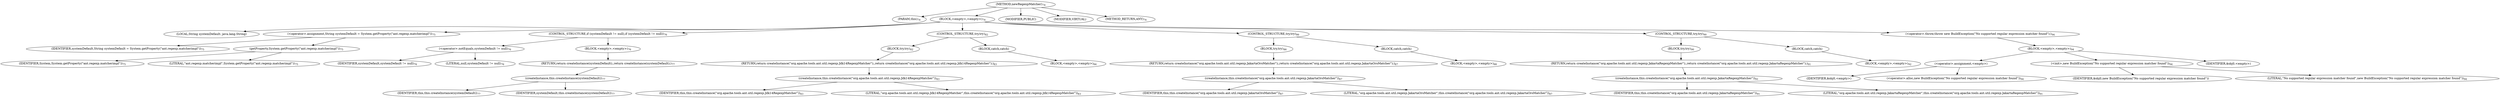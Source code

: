 digraph "newRegexpMatcher" {  
"29" [label = <(METHOD,newRegexpMatcher)<SUB>74</SUB>> ]
"4" [label = <(PARAM,this)<SUB>74</SUB>> ]
"30" [label = <(BLOCK,&lt;empty&gt;,&lt;empty&gt;)<SUB>74</SUB>> ]
"31" [label = <(LOCAL,String systemDefault: java.lang.String)> ]
"32" [label = <(&lt;operator&gt;.assignment,String systemDefault = System.getProperty(&quot;ant.regexp.matcherimpl&quot;))<SUB>75</SUB>> ]
"33" [label = <(IDENTIFIER,systemDefault,String systemDefault = System.getProperty(&quot;ant.regexp.matcherimpl&quot;))<SUB>75</SUB>> ]
"34" [label = <(getProperty,System.getProperty(&quot;ant.regexp.matcherimpl&quot;))<SUB>75</SUB>> ]
"35" [label = <(IDENTIFIER,System,System.getProperty(&quot;ant.regexp.matcherimpl&quot;))<SUB>75</SUB>> ]
"36" [label = <(LITERAL,&quot;ant.regexp.matcherimpl&quot;,System.getProperty(&quot;ant.regexp.matcherimpl&quot;))<SUB>75</SUB>> ]
"37" [label = <(CONTROL_STRUCTURE,if (systemDefault != null),if (systemDefault != null))<SUB>76</SUB>> ]
"38" [label = <(&lt;operator&gt;.notEquals,systemDefault != null)<SUB>76</SUB>> ]
"39" [label = <(IDENTIFIER,systemDefault,systemDefault != null)<SUB>76</SUB>> ]
"40" [label = <(LITERAL,null,systemDefault != null)<SUB>76</SUB>> ]
"41" [label = <(BLOCK,&lt;empty&gt;,&lt;empty&gt;)<SUB>76</SUB>> ]
"42" [label = <(RETURN,return createInstance(systemDefault);,return createInstance(systemDefault);)<SUB>77</SUB>> ]
"43" [label = <(createInstance,this.createInstance(systemDefault))<SUB>77</SUB>> ]
"3" [label = <(IDENTIFIER,this,this.createInstance(systemDefault))<SUB>77</SUB>> ]
"44" [label = <(IDENTIFIER,systemDefault,this.createInstance(systemDefault))<SUB>77</SUB>> ]
"45" [label = <(CONTROL_STRUCTURE,try,try)<SUB>82</SUB>> ]
"46" [label = <(BLOCK,try,try)<SUB>82</SUB>> ]
"47" [label = <(RETURN,return createInstance(&quot;org.apache.tools.ant.util.regexp.Jdk14RegexpMatcher&quot;);,return createInstance(&quot;org.apache.tools.ant.util.regexp.Jdk14RegexpMatcher&quot;);)<SUB>83</SUB>> ]
"48" [label = <(createInstance,this.createInstance(&quot;org.apache.tools.ant.util.regexp.Jdk14RegexpMatcher&quot;))<SUB>83</SUB>> ]
"5" [label = <(IDENTIFIER,this,this.createInstance(&quot;org.apache.tools.ant.util.regexp.Jdk14RegexpMatcher&quot;))<SUB>83</SUB>> ]
"49" [label = <(LITERAL,&quot;org.apache.tools.ant.util.regexp.Jdk14RegexpMatcher&quot;,this.createInstance(&quot;org.apache.tools.ant.util.regexp.Jdk14RegexpMatcher&quot;))<SUB>83</SUB>> ]
"50" [label = <(BLOCK,catch,catch)> ]
"51" [label = <(BLOCK,&lt;empty&gt;,&lt;empty&gt;)<SUB>84</SUB>> ]
"52" [label = <(CONTROL_STRUCTURE,try,try)<SUB>86</SUB>> ]
"53" [label = <(BLOCK,try,try)<SUB>86</SUB>> ]
"54" [label = <(RETURN,return createInstance(&quot;org.apache.tools.ant.util.regexp.JakartaOroMatcher&quot;);,return createInstance(&quot;org.apache.tools.ant.util.regexp.JakartaOroMatcher&quot;);)<SUB>87</SUB>> ]
"55" [label = <(createInstance,this.createInstance(&quot;org.apache.tools.ant.util.regexp.JakartaOroMatcher&quot;))<SUB>87</SUB>> ]
"6" [label = <(IDENTIFIER,this,this.createInstance(&quot;org.apache.tools.ant.util.regexp.JakartaOroMatcher&quot;))<SUB>87</SUB>> ]
"56" [label = <(LITERAL,&quot;org.apache.tools.ant.util.regexp.JakartaOroMatcher&quot;,this.createInstance(&quot;org.apache.tools.ant.util.regexp.JakartaOroMatcher&quot;))<SUB>87</SUB>> ]
"57" [label = <(BLOCK,catch,catch)> ]
"58" [label = <(BLOCK,&lt;empty&gt;,&lt;empty&gt;)<SUB>88</SUB>> ]
"59" [label = <(CONTROL_STRUCTURE,try,try)<SUB>90</SUB>> ]
"60" [label = <(BLOCK,try,try)<SUB>90</SUB>> ]
"61" [label = <(RETURN,return createInstance(&quot;org.apache.tools.ant.util.regexp.JakartaRegexpMatcher&quot;);,return createInstance(&quot;org.apache.tools.ant.util.regexp.JakartaRegexpMatcher&quot;);)<SUB>91</SUB>> ]
"62" [label = <(createInstance,this.createInstance(&quot;org.apache.tools.ant.util.regexp.JakartaRegexpMatcher&quot;))<SUB>91</SUB>> ]
"7" [label = <(IDENTIFIER,this,this.createInstance(&quot;org.apache.tools.ant.util.regexp.JakartaRegexpMatcher&quot;))<SUB>91</SUB>> ]
"63" [label = <(LITERAL,&quot;org.apache.tools.ant.util.regexp.JakartaRegexpMatcher&quot;,this.createInstance(&quot;org.apache.tools.ant.util.regexp.JakartaRegexpMatcher&quot;))<SUB>91</SUB>> ]
"64" [label = <(BLOCK,catch,catch)> ]
"65" [label = <(BLOCK,&lt;empty&gt;,&lt;empty&gt;)<SUB>92</SUB>> ]
"66" [label = <(&lt;operator&gt;.throw,throw new BuildException(&quot;No supported regular expression matcher found&quot;);)<SUB>94</SUB>> ]
"67" [label = <(BLOCK,&lt;empty&gt;,&lt;empty&gt;)<SUB>94</SUB>> ]
"68" [label = <(&lt;operator&gt;.assignment,&lt;empty&gt;)> ]
"69" [label = <(IDENTIFIER,$obj0,&lt;empty&gt;)> ]
"70" [label = <(&lt;operator&gt;.alloc,new BuildException(&quot;No supported regular expression matcher found&quot;))<SUB>94</SUB>> ]
"71" [label = <(&lt;init&gt;,new BuildException(&quot;No supported regular expression matcher found&quot;))<SUB>94</SUB>> ]
"72" [label = <(IDENTIFIER,$obj0,new BuildException(&quot;No supported regular expression matcher found&quot;))> ]
"73" [label = <(LITERAL,&quot;No supported regular expression matcher found&quot;,new BuildException(&quot;No supported regular expression matcher found&quot;))<SUB>94</SUB>> ]
"74" [label = <(IDENTIFIER,$obj0,&lt;empty&gt;)> ]
"75" [label = <(MODIFIER,PUBLIC)> ]
"76" [label = <(MODIFIER,VIRTUAL)> ]
"77" [label = <(METHOD_RETURN,ANY)<SUB>74</SUB>> ]
  "29" -> "4" 
  "29" -> "30" 
  "29" -> "75" 
  "29" -> "76" 
  "29" -> "77" 
  "30" -> "31" 
  "30" -> "32" 
  "30" -> "37" 
  "30" -> "45" 
  "30" -> "52" 
  "30" -> "59" 
  "30" -> "66" 
  "32" -> "33" 
  "32" -> "34" 
  "34" -> "35" 
  "34" -> "36" 
  "37" -> "38" 
  "37" -> "41" 
  "38" -> "39" 
  "38" -> "40" 
  "41" -> "42" 
  "42" -> "43" 
  "43" -> "3" 
  "43" -> "44" 
  "45" -> "46" 
  "45" -> "50" 
  "46" -> "47" 
  "47" -> "48" 
  "48" -> "5" 
  "48" -> "49" 
  "50" -> "51" 
  "52" -> "53" 
  "52" -> "57" 
  "53" -> "54" 
  "54" -> "55" 
  "55" -> "6" 
  "55" -> "56" 
  "57" -> "58" 
  "59" -> "60" 
  "59" -> "64" 
  "60" -> "61" 
  "61" -> "62" 
  "62" -> "7" 
  "62" -> "63" 
  "64" -> "65" 
  "66" -> "67" 
  "67" -> "68" 
  "67" -> "71" 
  "67" -> "74" 
  "68" -> "69" 
  "68" -> "70" 
  "71" -> "72" 
  "71" -> "73" 
}
